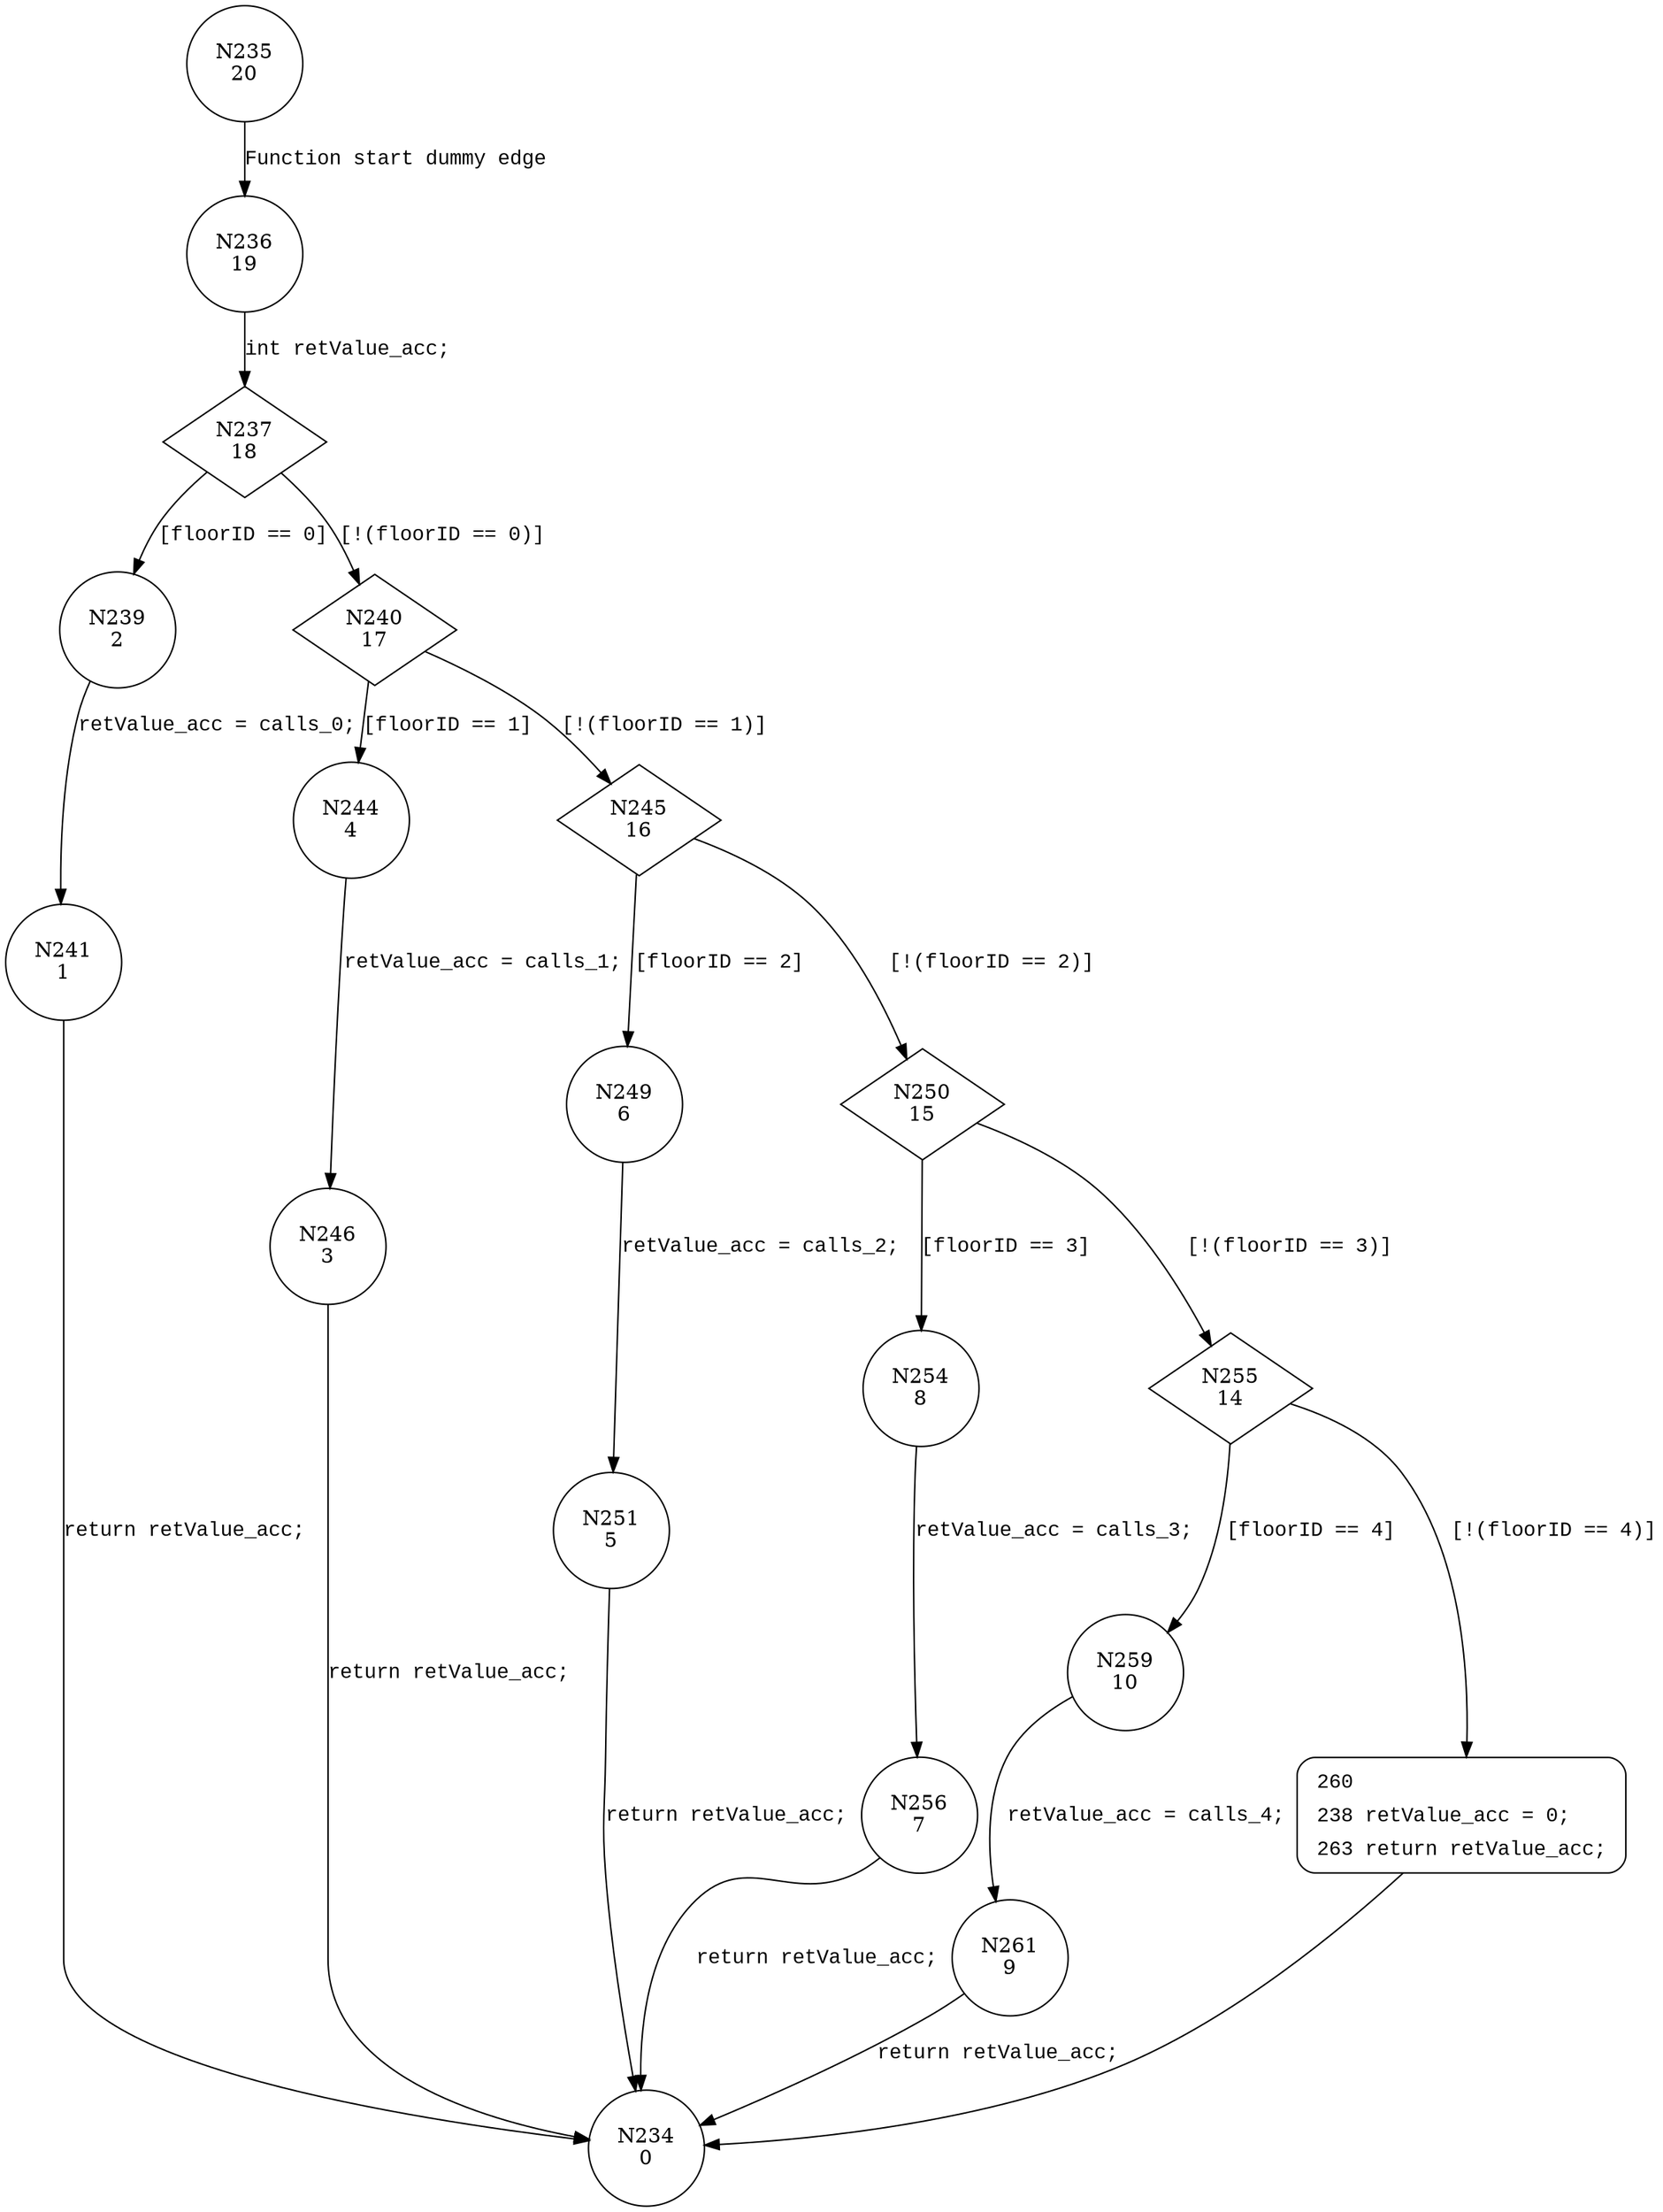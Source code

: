 digraph isFloorCalling {
235 [shape="circle" label="N235\n20"]
236 [shape="circle" label="N236\n19"]
237 [shape="diamond" label="N237\n18"]
239 [shape="circle" label="N239\n2"]
240 [shape="diamond" label="N240\n17"]
244 [shape="circle" label="N244\n4"]
245 [shape="diamond" label="N245\n16"]
249 [shape="circle" label="N249\n6"]
250 [shape="diamond" label="N250\n15"]
254 [shape="circle" label="N254\n8"]
255 [shape="diamond" label="N255\n14"]
259 [shape="circle" label="N259\n10"]
260 [shape="circle" label="N260\n13"]
261 [shape="circle" label="N261\n9"]
256 [shape="circle" label="N256\n7"]
251 [shape="circle" label="N251\n5"]
246 [shape="circle" label="N246\n3"]
241 [shape="circle" label="N241\n1"]
234 [shape="circle" label="N234\n0"]
260 [style="filled,bold" penwidth="1" fillcolor="white" fontname="Courier New" shape="Mrecord" label=<<table border="0" cellborder="0" cellpadding="3" bgcolor="white"><tr><td align="right">260</td><td align="left"></td></tr><tr><td align="right">238</td><td align="left">retValue_acc = 0;</td></tr><tr><td align="right">263</td><td align="left">return retValue_acc;</td></tr></table>>]
260 -> 234[label=""]
235 -> 236 [label="Function start dummy edge" fontname="Courier New"]
237 -> 239 [label="[floorID == 0]" fontname="Courier New"]
237 -> 240 [label="[!(floorID == 0)]" fontname="Courier New"]
240 -> 244 [label="[floorID == 1]" fontname="Courier New"]
240 -> 245 [label="[!(floorID == 1)]" fontname="Courier New"]
245 -> 249 [label="[floorID == 2]" fontname="Courier New"]
245 -> 250 [label="[!(floorID == 2)]" fontname="Courier New"]
250 -> 254 [label="[floorID == 3]" fontname="Courier New"]
250 -> 255 [label="[!(floorID == 3)]" fontname="Courier New"]
255 -> 259 [label="[floorID == 4]" fontname="Courier New"]
255 -> 260 [label="[!(floorID == 4)]" fontname="Courier New"]
259 -> 261 [label="retValue_acc = calls_4;" fontname="Courier New"]
254 -> 256 [label="retValue_acc = calls_3;" fontname="Courier New"]
249 -> 251 [label="retValue_acc = calls_2;" fontname="Courier New"]
244 -> 246 [label="retValue_acc = calls_1;" fontname="Courier New"]
239 -> 241 [label="retValue_acc = calls_0;" fontname="Courier New"]
236 -> 237 [label="int retValue_acc;" fontname="Courier New"]
261 -> 234 [label="return retValue_acc;" fontname="Courier New"]
256 -> 234 [label="return retValue_acc;" fontname="Courier New"]
251 -> 234 [label="return retValue_acc;" fontname="Courier New"]
246 -> 234 [label="return retValue_acc;" fontname="Courier New"]
241 -> 234 [label="return retValue_acc;" fontname="Courier New"]
}